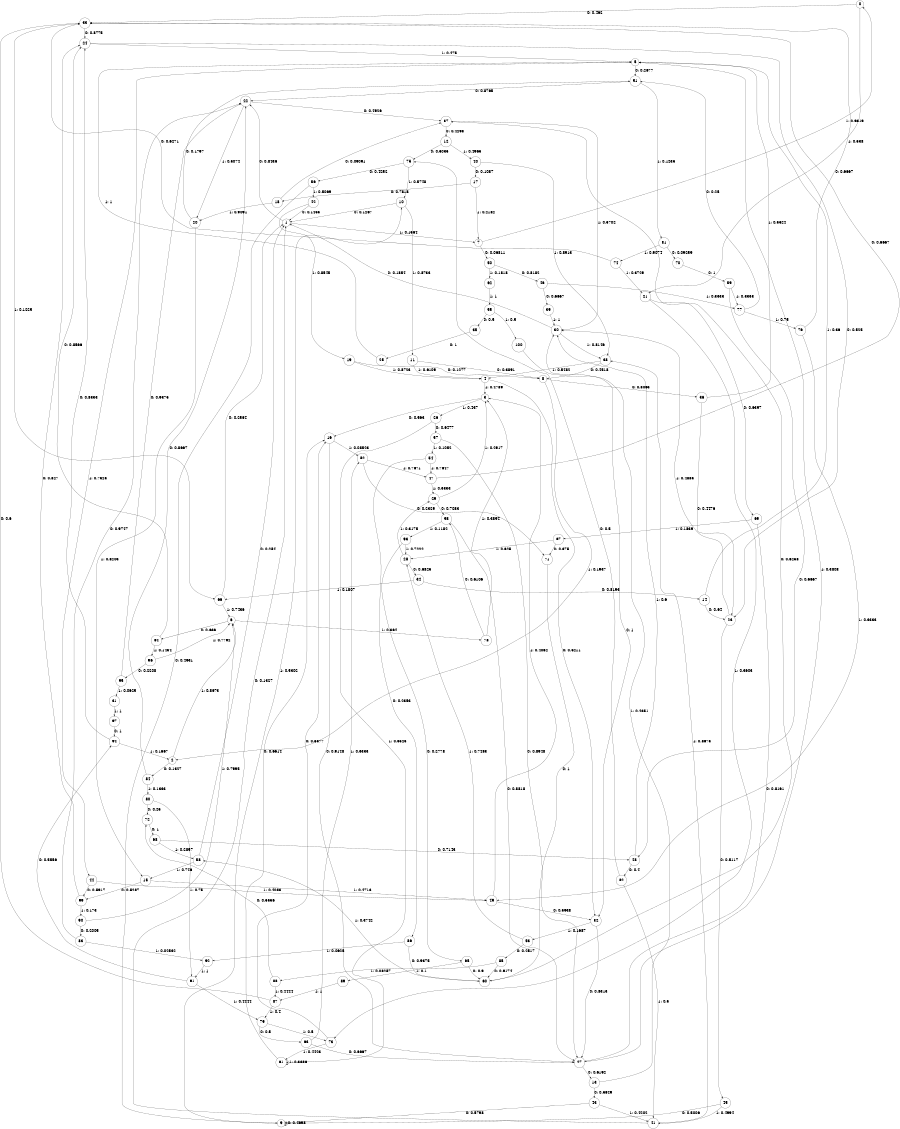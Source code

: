 digraph "ch10faceL10" {
size = "6,8.5";
ratio = "fill";
node [shape = circle];
node [fontsize = 24];
edge [fontsize = 24];
0 -> 33 [label = "0: 0.462    "];
0 -> 21 [label = "1: 0.538    "];
1 -> 22 [label = "0: 0.8436   "];
1 -> 7 [label = "1: 0.1564   "];
2 -> 84 [label = "0: 0.1327   "];
2 -> 6 [label = "1: 0.8673   "];
3 -> 16 [label = "0: 0.563    "];
3 -> 26 [label = "1: 0.437    "];
4 -> 32 [label = "0: 0.5211   "];
4 -> 3 [label = "1: 0.4789   "];
5 -> 51 [label = "0: 0.2677   "];
5 -> 44 [label = "1: 0.7323   "];
6 -> 64 [label = "0: 0.636    "];
6 -> 78 [label = "1: 0.364    "];
7 -> 50 [label = "0: 0.06811  "];
7 -> 0 [label = "1: 0.9319   "];
8 -> 36 [label = "0: 0.8063   "];
8 -> 2 [label = "1: 0.1937   "];
9 -> 9 [label = "0: 0.4698   "];
9 -> 10 [label = "1: 0.5302   "];
10 -> 1 [label = "0: 0.1267   "];
10 -> 11 [label = "1: 0.8733   "];
11 -> 8 [label = "0: 0.3891   "];
11 -> 4 [label = "1: 0.6109   "];
12 -> 75 [label = "0: 0.5035   "];
12 -> 40 [label = "1: 0.4965   "];
13 -> 43 [label = "0: 0.5649   "];
13 -> 30 [label = "1: 0.4351   "];
14 -> 23 [label = "0: 0.64     "];
14 -> 5 [label = "1: 0.36     "];
15 -> 99 [label = "0: 0.5287   "];
15 -> 49 [label = "1: 0.4713   "];
16 -> 27 [label = "0: 0.9148   "];
16 -> 52 [label = "1: 0.08523  "];
17 -> 18 [label = "0: 0.7818   "];
17 -> 7 [label = "1: 0.2182   "];
18 -> 37 [label = "0: 0.09091  "];
18 -> 20 [label = "1: 0.9091   "];
19 -> 8 [label = "0: 0.1277   "];
19 -> 4 [label = "1: 0.8723   "];
20 -> 51 [label = "0: 0.1797   "];
20 -> 15 [label = "1: 0.8203   "];
21 -> 69 [label = "0: 0.6397   "];
21 -> 73 [label = "1: 0.3603   "];
22 -> 37 [label = "0: 0.4926   "];
22 -> 20 [label = "1: 0.5074   "];
23 -> 45 [label = "0: 0.5117   "];
23 -> 30 [label = "1: 0.4883   "];
24 -> 23 [label = "0: 0.525    "];
24 -> 5 [label = "1: 0.475    "];
25 -> 5 [label = "1: 1        "];
26 -> 57 [label = "0: 0.6477   "];
26 -> 61 [label = "1: 0.3523   "];
27 -> 13 [label = "0: 0.6192   "];
27 -> 5 [label = "1: 0.3808   "];
28 -> 34 [label = "0: 0.6825   "];
28 -> 29 [label = "1: 0.3175   "];
29 -> 98 [label = "0: 0.7083   "];
29 -> 3 [label = "1: 0.2917   "];
30 -> 1 [label = "0: 0.1854   "];
30 -> 38 [label = "1: 0.8146   "];
31 -> 97 [label = "1: 1        "];
32 -> 27 [label = "0: 0.8313   "];
32 -> 53 [label = "1: 0.1687   "];
33 -> 24 [label = "0: 0.8775   "];
33 -> 66 [label = "1: 0.1225   "];
34 -> 14 [label = "0: 0.8193   "];
34 -> 66 [label = "1: 0.1807   "];
35 -> 25 [label = "0: 1        "];
36 -> 23 [label = "0: 0.4476   "];
36 -> 5 [label = "1: 0.5524   "];
37 -> 12 [label = "0: 0.4298   "];
37 -> 30 [label = "1: 0.5702   "];
38 -> 8 [label = "0: 0.4518   "];
38 -> 4 [label = "1: 0.5482   "];
39 -> 30 [label = "1: 1        "];
40 -> 17 [label = "0: 0.1087   "];
40 -> 38 [label = "1: 0.8913   "];
41 -> 1 [label = "0: 0.1327   "];
41 -> 38 [label = "1: 0.8673   "];
42 -> 1 [label = "0: 0.1455   "];
42 -> 19 [label = "1: 0.8545   "];
43 -> 9 [label = "0: 0.5798   "];
43 -> 41 [label = "1: 0.4202   "];
44 -> 99 [label = "0: 0.5917   "];
44 -> 49 [label = "1: 0.4083   "];
45 -> 9 [label = "0: 0.5006   "];
45 -> 41 [label = "1: 0.4994   "];
46 -> 39 [label = "0: 0.6667   "];
46 -> 77 [label = "1: 0.3333   "];
47 -> 33 [label = "0: 0.6667   "];
47 -> 29 [label = "1: 0.3333   "];
48 -> 82 [label = "0: 0.4      "];
48 -> 30 [label = "1: 0.6      "];
49 -> 32 [label = "0: 0.5938   "];
49 -> 3 [label = "1: 0.4062   "];
50 -> 46 [label = "0: 0.8182   "];
50 -> 62 [label = "1: 0.1818   "];
51 -> 22 [label = "0: 0.8765   "];
51 -> 81 [label = "1: 0.1235   "];
52 -> 71 [label = "0: 0.2329   "];
52 -> 47 [label = "1: 0.7671   "];
53 -> 85 [label = "0: 0.2517   "];
53 -> 28 [label = "1: 0.7483   "];
54 -> 86 [label = "0: 0.2353   "];
54 -> 47 [label = "1: 0.7647   "];
55 -> 35 [label = "0: 0.5      "];
55 -> 100 [label = "1: 0.5      "];
56 -> 9 [label = "0: 0.4931   "];
56 -> 42 [label = "1: 0.5069   "];
57 -> 27 [label = "0: 0.8948   "];
57 -> 54 [label = "1: 0.1052   "];
58 -> 1 [label = "0: 0.254    "];
58 -> 15 [label = "1: 0.746    "];
59 -> 48 [label = "0: 0.6667   "];
59 -> 77 [label = "1: 0.3333   "];
60 -> 37 [label = "0: 0.6258   "];
60 -> 58 [label = "1: 0.3742   "];
61 -> 16 [label = "0: 0.6614   "];
61 -> 61 [label = "1: 0.3386   "];
62 -> 55 [label = "1: 1        "];
63 -> 27 [label = "0: 0.6667   "];
63 -> 52 [label = "1: 0.3333   "];
64 -> 24 [label = "0: 0.8566   "];
64 -> 96 [label = "1: 0.1434   "];
65 -> 60 [label = "0: 0.9      "];
65 -> 89 [label = "1: 0.1      "];
66 -> 1 [label = "0: 0.2564   "];
66 -> 6 [label = "1: 0.7436   "];
67 -> 71 [label = "0: 0.375    "];
67 -> 28 [label = "1: 0.625    "];
68 -> 48 [label = "0: 0.7143   "];
68 -> 58 [label = "1: 0.2857   "];
69 -> 27 [label = "0: 0.8161   "];
69 -> 67 [label = "1: 0.1839   "];
70 -> 59 [label = "0: 1        "];
71 -> 60 [label = "0: 1        "];
72 -> 68 [label = "0: 1        "];
73 -> 16 [label = "0: 0.5577   "];
73 -> 61 [label = "1: 0.4423   "];
74 -> 33 [label = "0: 0.6271   "];
74 -> 21 [label = "1: 0.3729   "];
75 -> 56 [label = "0: 0.4252   "];
75 -> 10 [label = "1: 0.5748   "];
76 -> 33 [label = "0: 0.6667   "];
76 -> 49 [label = "1: 0.3333   "];
77 -> 51 [label = "0: 0.25     "];
77 -> 76 [label = "1: 0.75     "];
78 -> 98 [label = "0: 0.6106   "];
78 -> 3 [label = "1: 0.3894   "];
79 -> 63 [label = "0: 0.5      "];
79 -> 73 [label = "1: 0.5      "];
80 -> 72 [label = "0: 0.25     "];
80 -> 91 [label = "1: 0.75     "];
81 -> 70 [label = "0: 0.09259  "];
81 -> 74 [label = "1: 0.9074   "];
82 -> 75 [label = "0: 0.5      "];
82 -> 41 [label = "1: 0.5      "];
83 -> 22 [label = "0: 0.9747   "];
83 -> 92 [label = "1: 0.02532  "];
84 -> 22 [label = "0: 0.8667   "];
84 -> 80 [label = "1: 0.1333   "];
85 -> 60 [label = "0: 0.9174   "];
85 -> 88 [label = "1: 0.08257  "];
86 -> 60 [label = "0: 0.9375   "];
86 -> 92 [label = "1: 0.0625   "];
87 -> 33 [label = "0: 0.6      "];
87 -> 79 [label = "1: 0.4      "];
88 -> 72 [label = "0: 0.5556   "];
88 -> 87 [label = "1: 0.4444   "];
89 -> 87 [label = "1: 1        "];
90 -> 83 [label = "0: 0.2005   "];
90 -> 6 [label = "1: 0.7995   "];
91 -> 94 [label = "0: 0.5556   "];
91 -> 79 [label = "1: 0.4444   "];
92 -> 91 [label = "1: 1        "];
93 -> 65 [label = "0: 0.2778   "];
93 -> 28 [label = "1: 0.7222   "];
94 -> 24 [label = "0: 0.8333   "];
94 -> 2 [label = "1: 0.1667   "];
95 -> 22 [label = "0: 0.9375   "];
95 -> 31 [label = "1: 0.0625   "];
96 -> 95 [label = "0: 0.2208   "];
96 -> 6 [label = "1: 0.7792   "];
97 -> 94 [label = "0: 1        "];
98 -> 27 [label = "0: 0.8818   "];
98 -> 93 [label = "1: 0.1182   "];
99 -> 24 [label = "0: 0.827    "];
99 -> 90 [label = "1: 0.173    "];
100 -> 32 [label = "0: 1        "];
}